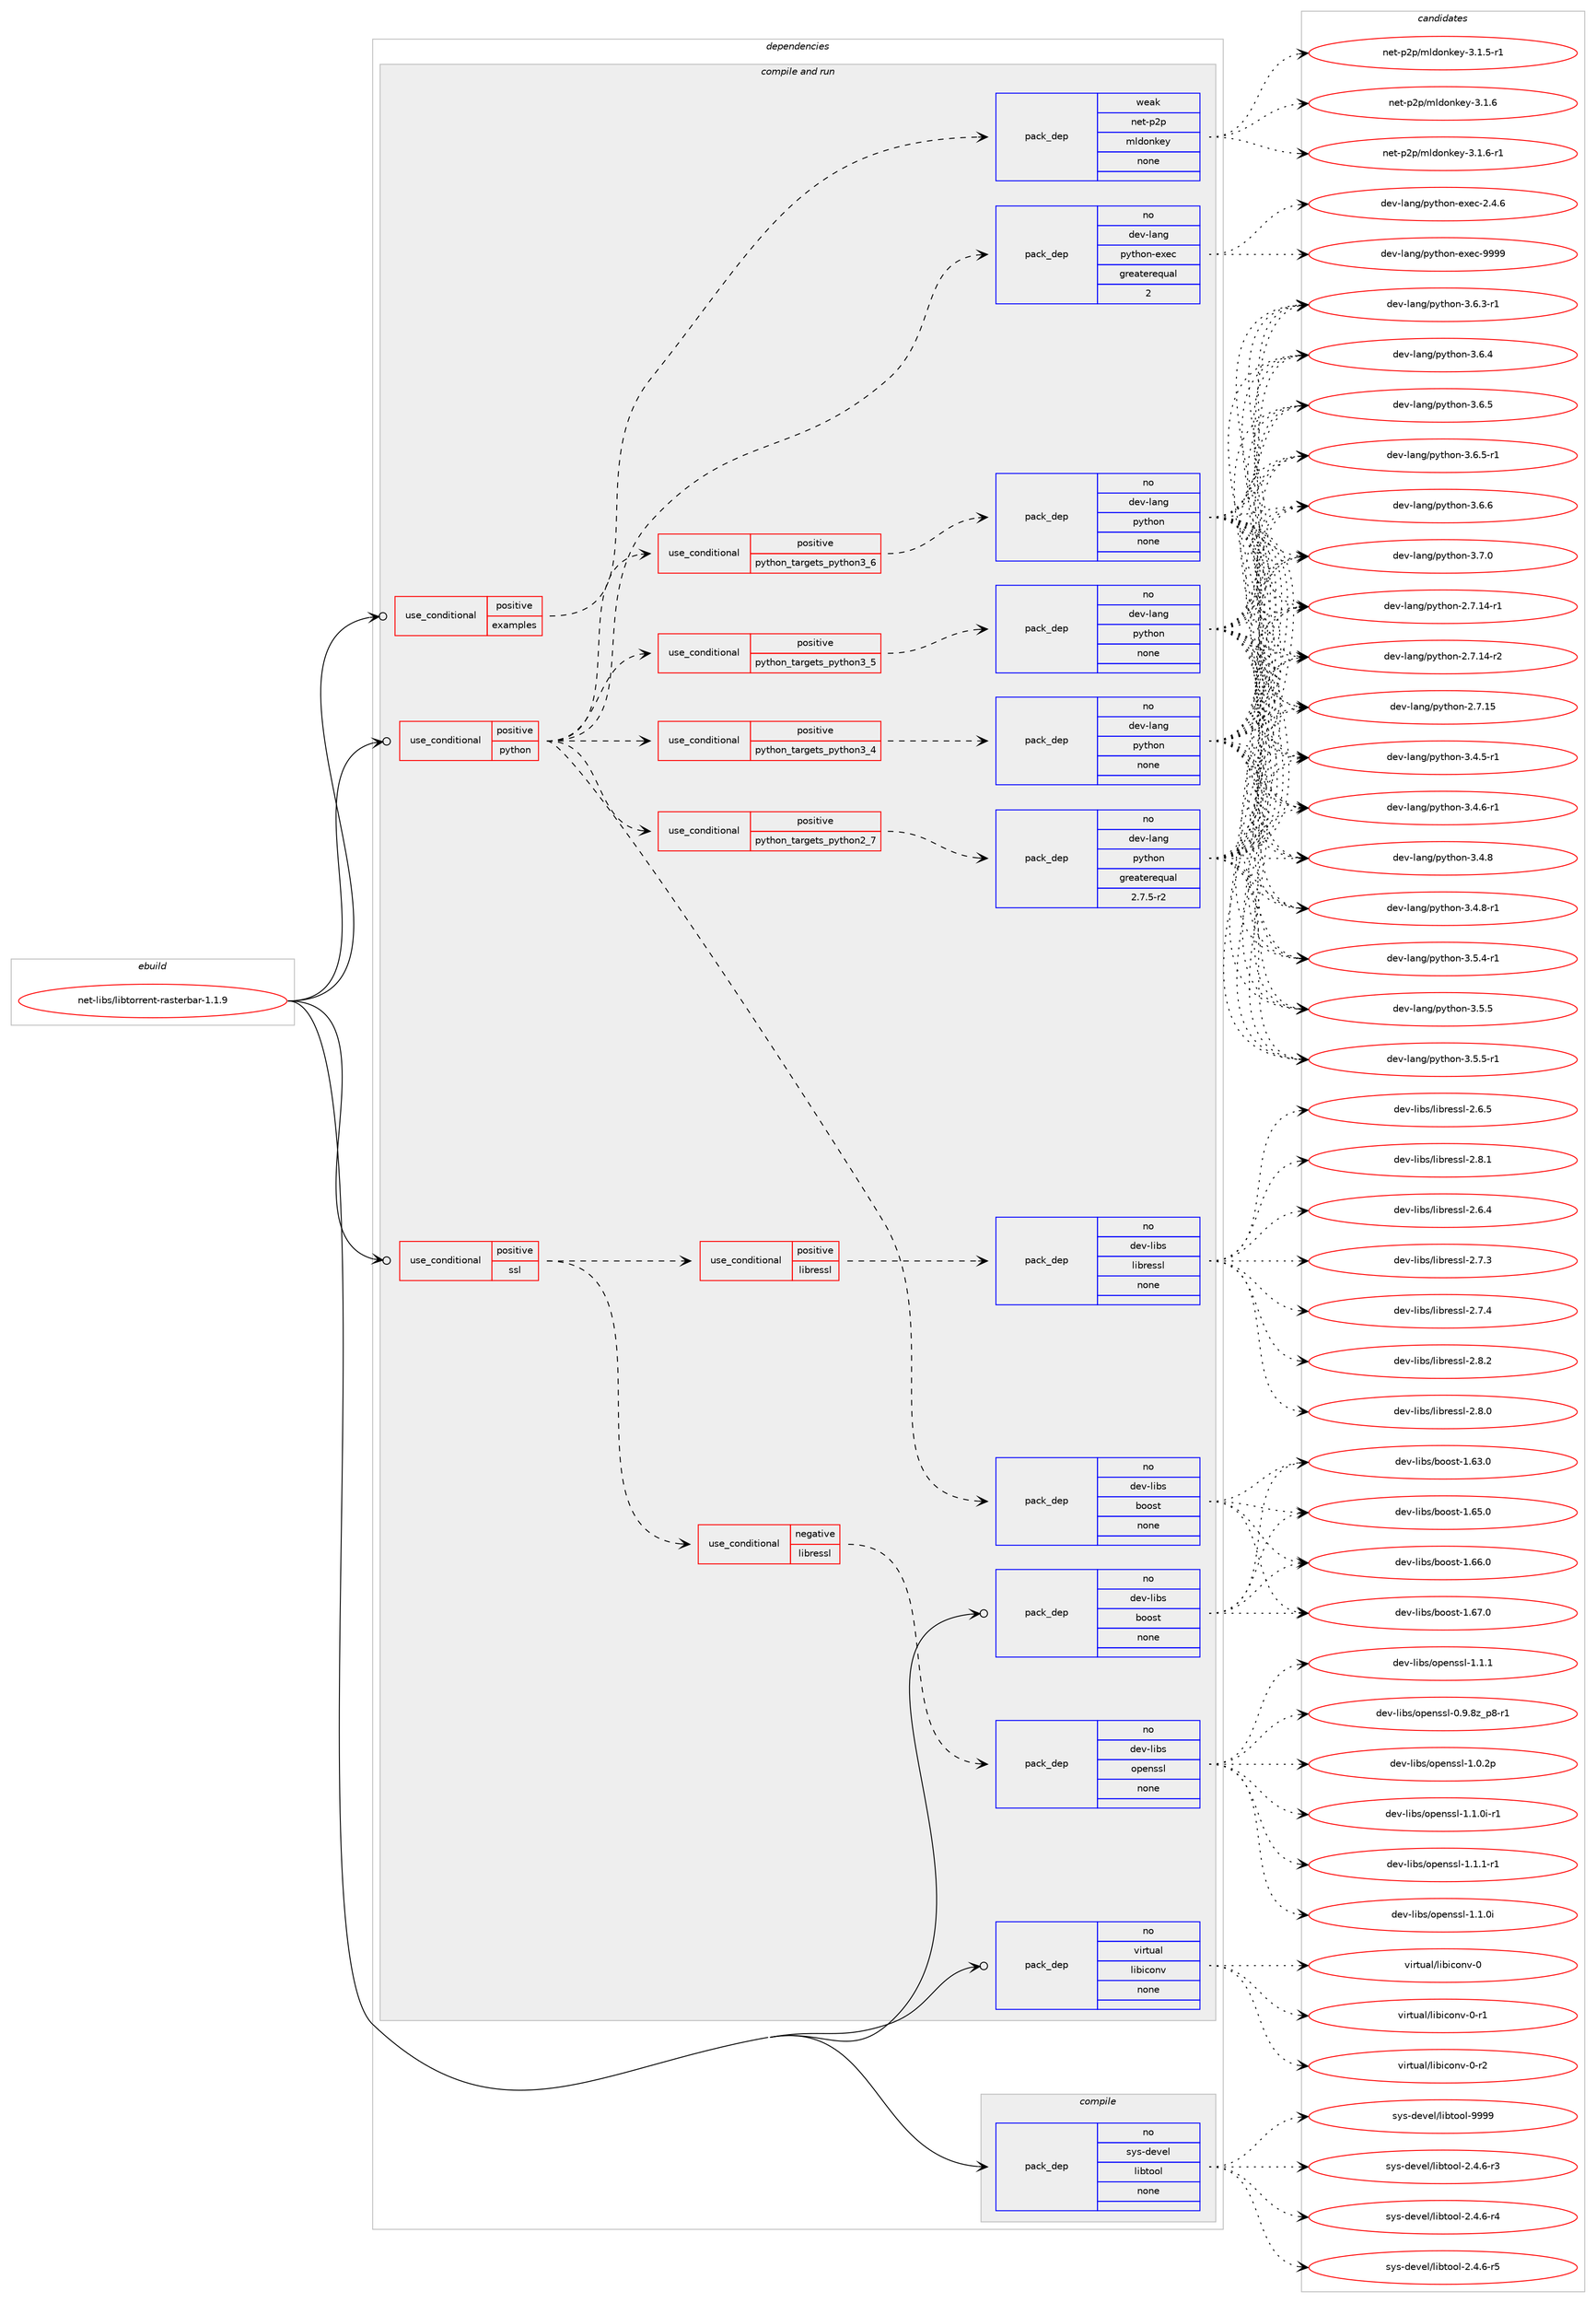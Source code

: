 digraph prolog {

# *************
# Graph options
# *************

newrank=true;
concentrate=true;
compound=true;
graph [rankdir=LR,fontname=Helvetica,fontsize=10,ranksep=1.5];#, ranksep=2.5, nodesep=0.2];
edge  [arrowhead=vee];
node  [fontname=Helvetica,fontsize=10];

# **********
# The ebuild
# **********

subgraph cluster_leftcol {
color=gray;
rank=same;
label=<<i>ebuild</i>>;
id [label="net-libs/libtorrent-rasterbar-1.1.9", color=red, width=4, href="../net-libs/libtorrent-rasterbar-1.1.9.svg"];
}

# ****************
# The dependencies
# ****************

subgraph cluster_midcol {
color=gray;
label=<<i>dependencies</i>>;
subgraph cluster_compile {
fillcolor="#eeeeee";
style=filled;
label=<<i>compile</i>>;
subgraph pack5039 {
dependency6183 [label=<<TABLE BORDER="0" CELLBORDER="1" CELLSPACING="0" CELLPADDING="4" WIDTH="220"><TR><TD ROWSPAN="6" CELLPADDING="30">pack_dep</TD></TR><TR><TD WIDTH="110">no</TD></TR><TR><TD>sys-devel</TD></TR><TR><TD>libtool</TD></TR><TR><TD>none</TD></TR><TR><TD></TD></TR></TABLE>>, shape=none, color=blue];
}
id:e -> dependency6183:w [weight=20,style="solid",arrowhead="vee"];
}
subgraph cluster_compileandrun {
fillcolor="#eeeeee";
style=filled;
label=<<i>compile and run</i>>;
subgraph cond988 {
dependency6184 [label=<<TABLE BORDER="0" CELLBORDER="1" CELLSPACING="0" CELLPADDING="4"><TR><TD ROWSPAN="3" CELLPADDING="10">use_conditional</TD></TR><TR><TD>positive</TD></TR><TR><TD>examples</TD></TR></TABLE>>, shape=none, color=red];
subgraph pack5040 {
dependency6185 [label=<<TABLE BORDER="0" CELLBORDER="1" CELLSPACING="0" CELLPADDING="4" WIDTH="220"><TR><TD ROWSPAN="6" CELLPADDING="30">pack_dep</TD></TR><TR><TD WIDTH="110">weak</TD></TR><TR><TD>net-p2p</TD></TR><TR><TD>mldonkey</TD></TR><TR><TD>none</TD></TR><TR><TD></TD></TR></TABLE>>, shape=none, color=blue];
}
dependency6184:e -> dependency6185:w [weight=20,style="dashed",arrowhead="vee"];
}
id:e -> dependency6184:w [weight=20,style="solid",arrowhead="odotvee"];
subgraph cond989 {
dependency6186 [label=<<TABLE BORDER="0" CELLBORDER="1" CELLSPACING="0" CELLPADDING="4"><TR><TD ROWSPAN="3" CELLPADDING="10">use_conditional</TD></TR><TR><TD>positive</TD></TR><TR><TD>python</TD></TR></TABLE>>, shape=none, color=red];
subgraph cond990 {
dependency6187 [label=<<TABLE BORDER="0" CELLBORDER="1" CELLSPACING="0" CELLPADDING="4"><TR><TD ROWSPAN="3" CELLPADDING="10">use_conditional</TD></TR><TR><TD>positive</TD></TR><TR><TD>python_targets_python2_7</TD></TR></TABLE>>, shape=none, color=red];
subgraph pack5041 {
dependency6188 [label=<<TABLE BORDER="0" CELLBORDER="1" CELLSPACING="0" CELLPADDING="4" WIDTH="220"><TR><TD ROWSPAN="6" CELLPADDING="30">pack_dep</TD></TR><TR><TD WIDTH="110">no</TD></TR><TR><TD>dev-lang</TD></TR><TR><TD>python</TD></TR><TR><TD>greaterequal</TD></TR><TR><TD>2.7.5-r2</TD></TR></TABLE>>, shape=none, color=blue];
}
dependency6187:e -> dependency6188:w [weight=20,style="dashed",arrowhead="vee"];
}
dependency6186:e -> dependency6187:w [weight=20,style="dashed",arrowhead="vee"];
subgraph cond991 {
dependency6189 [label=<<TABLE BORDER="0" CELLBORDER="1" CELLSPACING="0" CELLPADDING="4"><TR><TD ROWSPAN="3" CELLPADDING="10">use_conditional</TD></TR><TR><TD>positive</TD></TR><TR><TD>python_targets_python3_4</TD></TR></TABLE>>, shape=none, color=red];
subgraph pack5042 {
dependency6190 [label=<<TABLE BORDER="0" CELLBORDER="1" CELLSPACING="0" CELLPADDING="4" WIDTH="220"><TR><TD ROWSPAN="6" CELLPADDING="30">pack_dep</TD></TR><TR><TD WIDTH="110">no</TD></TR><TR><TD>dev-lang</TD></TR><TR><TD>python</TD></TR><TR><TD>none</TD></TR><TR><TD></TD></TR></TABLE>>, shape=none, color=blue];
}
dependency6189:e -> dependency6190:w [weight=20,style="dashed",arrowhead="vee"];
}
dependency6186:e -> dependency6189:w [weight=20,style="dashed",arrowhead="vee"];
subgraph cond992 {
dependency6191 [label=<<TABLE BORDER="0" CELLBORDER="1" CELLSPACING="0" CELLPADDING="4"><TR><TD ROWSPAN="3" CELLPADDING="10">use_conditional</TD></TR><TR><TD>positive</TD></TR><TR><TD>python_targets_python3_5</TD></TR></TABLE>>, shape=none, color=red];
subgraph pack5043 {
dependency6192 [label=<<TABLE BORDER="0" CELLBORDER="1" CELLSPACING="0" CELLPADDING="4" WIDTH="220"><TR><TD ROWSPAN="6" CELLPADDING="30">pack_dep</TD></TR><TR><TD WIDTH="110">no</TD></TR><TR><TD>dev-lang</TD></TR><TR><TD>python</TD></TR><TR><TD>none</TD></TR><TR><TD></TD></TR></TABLE>>, shape=none, color=blue];
}
dependency6191:e -> dependency6192:w [weight=20,style="dashed",arrowhead="vee"];
}
dependency6186:e -> dependency6191:w [weight=20,style="dashed",arrowhead="vee"];
subgraph cond993 {
dependency6193 [label=<<TABLE BORDER="0" CELLBORDER="1" CELLSPACING="0" CELLPADDING="4"><TR><TD ROWSPAN="3" CELLPADDING="10">use_conditional</TD></TR><TR><TD>positive</TD></TR><TR><TD>python_targets_python3_6</TD></TR></TABLE>>, shape=none, color=red];
subgraph pack5044 {
dependency6194 [label=<<TABLE BORDER="0" CELLBORDER="1" CELLSPACING="0" CELLPADDING="4" WIDTH="220"><TR><TD ROWSPAN="6" CELLPADDING="30">pack_dep</TD></TR><TR><TD WIDTH="110">no</TD></TR><TR><TD>dev-lang</TD></TR><TR><TD>python</TD></TR><TR><TD>none</TD></TR><TR><TD></TD></TR></TABLE>>, shape=none, color=blue];
}
dependency6193:e -> dependency6194:w [weight=20,style="dashed",arrowhead="vee"];
}
dependency6186:e -> dependency6193:w [weight=20,style="dashed",arrowhead="vee"];
subgraph pack5045 {
dependency6195 [label=<<TABLE BORDER="0" CELLBORDER="1" CELLSPACING="0" CELLPADDING="4" WIDTH="220"><TR><TD ROWSPAN="6" CELLPADDING="30">pack_dep</TD></TR><TR><TD WIDTH="110">no</TD></TR><TR><TD>dev-lang</TD></TR><TR><TD>python-exec</TD></TR><TR><TD>greaterequal</TD></TR><TR><TD>2</TD></TR></TABLE>>, shape=none, color=blue];
}
dependency6186:e -> dependency6195:w [weight=20,style="dashed",arrowhead="vee"];
subgraph pack5046 {
dependency6196 [label=<<TABLE BORDER="0" CELLBORDER="1" CELLSPACING="0" CELLPADDING="4" WIDTH="220"><TR><TD ROWSPAN="6" CELLPADDING="30">pack_dep</TD></TR><TR><TD WIDTH="110">no</TD></TR><TR><TD>dev-libs</TD></TR><TR><TD>boost</TD></TR><TR><TD>none</TD></TR><TR><TD></TD></TR></TABLE>>, shape=none, color=blue];
}
dependency6186:e -> dependency6196:w [weight=20,style="dashed",arrowhead="vee"];
}
id:e -> dependency6186:w [weight=20,style="solid",arrowhead="odotvee"];
subgraph cond994 {
dependency6197 [label=<<TABLE BORDER="0" CELLBORDER="1" CELLSPACING="0" CELLPADDING="4"><TR><TD ROWSPAN="3" CELLPADDING="10">use_conditional</TD></TR><TR><TD>positive</TD></TR><TR><TD>ssl</TD></TR></TABLE>>, shape=none, color=red];
subgraph cond995 {
dependency6198 [label=<<TABLE BORDER="0" CELLBORDER="1" CELLSPACING="0" CELLPADDING="4"><TR><TD ROWSPAN="3" CELLPADDING="10">use_conditional</TD></TR><TR><TD>negative</TD></TR><TR><TD>libressl</TD></TR></TABLE>>, shape=none, color=red];
subgraph pack5047 {
dependency6199 [label=<<TABLE BORDER="0" CELLBORDER="1" CELLSPACING="0" CELLPADDING="4" WIDTH="220"><TR><TD ROWSPAN="6" CELLPADDING="30">pack_dep</TD></TR><TR><TD WIDTH="110">no</TD></TR><TR><TD>dev-libs</TD></TR><TR><TD>openssl</TD></TR><TR><TD>none</TD></TR><TR><TD></TD></TR></TABLE>>, shape=none, color=blue];
}
dependency6198:e -> dependency6199:w [weight=20,style="dashed",arrowhead="vee"];
}
dependency6197:e -> dependency6198:w [weight=20,style="dashed",arrowhead="vee"];
subgraph cond996 {
dependency6200 [label=<<TABLE BORDER="0" CELLBORDER="1" CELLSPACING="0" CELLPADDING="4"><TR><TD ROWSPAN="3" CELLPADDING="10">use_conditional</TD></TR><TR><TD>positive</TD></TR><TR><TD>libressl</TD></TR></TABLE>>, shape=none, color=red];
subgraph pack5048 {
dependency6201 [label=<<TABLE BORDER="0" CELLBORDER="1" CELLSPACING="0" CELLPADDING="4" WIDTH="220"><TR><TD ROWSPAN="6" CELLPADDING="30">pack_dep</TD></TR><TR><TD WIDTH="110">no</TD></TR><TR><TD>dev-libs</TD></TR><TR><TD>libressl</TD></TR><TR><TD>none</TD></TR><TR><TD></TD></TR></TABLE>>, shape=none, color=blue];
}
dependency6200:e -> dependency6201:w [weight=20,style="dashed",arrowhead="vee"];
}
dependency6197:e -> dependency6200:w [weight=20,style="dashed",arrowhead="vee"];
}
id:e -> dependency6197:w [weight=20,style="solid",arrowhead="odotvee"];
subgraph pack5049 {
dependency6202 [label=<<TABLE BORDER="0" CELLBORDER="1" CELLSPACING="0" CELLPADDING="4" WIDTH="220"><TR><TD ROWSPAN="6" CELLPADDING="30">pack_dep</TD></TR><TR><TD WIDTH="110">no</TD></TR><TR><TD>dev-libs</TD></TR><TR><TD>boost</TD></TR><TR><TD>none</TD></TR><TR><TD></TD></TR></TABLE>>, shape=none, color=blue];
}
id:e -> dependency6202:w [weight=20,style="solid",arrowhead="odotvee"];
subgraph pack5050 {
dependency6203 [label=<<TABLE BORDER="0" CELLBORDER="1" CELLSPACING="0" CELLPADDING="4" WIDTH="220"><TR><TD ROWSPAN="6" CELLPADDING="30">pack_dep</TD></TR><TR><TD WIDTH="110">no</TD></TR><TR><TD>virtual</TD></TR><TR><TD>libiconv</TD></TR><TR><TD>none</TD></TR><TR><TD></TD></TR></TABLE>>, shape=none, color=blue];
}
id:e -> dependency6203:w [weight=20,style="solid",arrowhead="odotvee"];
}
subgraph cluster_run {
fillcolor="#eeeeee";
style=filled;
label=<<i>run</i>>;
}
}

# **************
# The candidates
# **************

subgraph cluster_choices {
rank=same;
color=gray;
label=<<i>candidates</i>>;

subgraph choice5039 {
color=black;
nodesep=1;
choice1151211154510010111810110847108105981161111111084550465246544511451 [label="sys-devel/libtool-2.4.6-r3", color=red, width=4,href="../sys-devel/libtool-2.4.6-r3.svg"];
choice1151211154510010111810110847108105981161111111084550465246544511452 [label="sys-devel/libtool-2.4.6-r4", color=red, width=4,href="../sys-devel/libtool-2.4.6-r4.svg"];
choice1151211154510010111810110847108105981161111111084550465246544511453 [label="sys-devel/libtool-2.4.6-r5", color=red, width=4,href="../sys-devel/libtool-2.4.6-r5.svg"];
choice1151211154510010111810110847108105981161111111084557575757 [label="sys-devel/libtool-9999", color=red, width=4,href="../sys-devel/libtool-9999.svg"];
dependency6183:e -> choice1151211154510010111810110847108105981161111111084550465246544511451:w [style=dotted,weight="100"];
dependency6183:e -> choice1151211154510010111810110847108105981161111111084550465246544511452:w [style=dotted,weight="100"];
dependency6183:e -> choice1151211154510010111810110847108105981161111111084550465246544511453:w [style=dotted,weight="100"];
dependency6183:e -> choice1151211154510010111810110847108105981161111111084557575757:w [style=dotted,weight="100"];
}
subgraph choice5040 {
color=black;
nodesep=1;
choice1101011164511250112471091081001111101071011214551464946534511449 [label="net-p2p/mldonkey-3.1.5-r1", color=red, width=4,href="../net-p2p/mldonkey-3.1.5-r1.svg"];
choice110101116451125011247109108100111110107101121455146494654 [label="net-p2p/mldonkey-3.1.6", color=red, width=4,href="../net-p2p/mldonkey-3.1.6.svg"];
choice1101011164511250112471091081001111101071011214551464946544511449 [label="net-p2p/mldonkey-3.1.6-r1", color=red, width=4,href="../net-p2p/mldonkey-3.1.6-r1.svg"];
dependency6185:e -> choice1101011164511250112471091081001111101071011214551464946534511449:w [style=dotted,weight="100"];
dependency6185:e -> choice110101116451125011247109108100111110107101121455146494654:w [style=dotted,weight="100"];
dependency6185:e -> choice1101011164511250112471091081001111101071011214551464946544511449:w [style=dotted,weight="100"];
}
subgraph choice5041 {
color=black;
nodesep=1;
choice100101118451089711010347112121116104111110455046554649524511449 [label="dev-lang/python-2.7.14-r1", color=red, width=4,href="../dev-lang/python-2.7.14-r1.svg"];
choice100101118451089711010347112121116104111110455046554649524511450 [label="dev-lang/python-2.7.14-r2", color=red, width=4,href="../dev-lang/python-2.7.14-r2.svg"];
choice10010111845108971101034711212111610411111045504655464953 [label="dev-lang/python-2.7.15", color=red, width=4,href="../dev-lang/python-2.7.15.svg"];
choice1001011184510897110103471121211161041111104551465246534511449 [label="dev-lang/python-3.4.5-r1", color=red, width=4,href="../dev-lang/python-3.4.5-r1.svg"];
choice1001011184510897110103471121211161041111104551465246544511449 [label="dev-lang/python-3.4.6-r1", color=red, width=4,href="../dev-lang/python-3.4.6-r1.svg"];
choice100101118451089711010347112121116104111110455146524656 [label="dev-lang/python-3.4.8", color=red, width=4,href="../dev-lang/python-3.4.8.svg"];
choice1001011184510897110103471121211161041111104551465246564511449 [label="dev-lang/python-3.4.8-r1", color=red, width=4,href="../dev-lang/python-3.4.8-r1.svg"];
choice1001011184510897110103471121211161041111104551465346524511449 [label="dev-lang/python-3.5.4-r1", color=red, width=4,href="../dev-lang/python-3.5.4-r1.svg"];
choice100101118451089711010347112121116104111110455146534653 [label="dev-lang/python-3.5.5", color=red, width=4,href="../dev-lang/python-3.5.5.svg"];
choice1001011184510897110103471121211161041111104551465346534511449 [label="dev-lang/python-3.5.5-r1", color=red, width=4,href="../dev-lang/python-3.5.5-r1.svg"];
choice1001011184510897110103471121211161041111104551465446514511449 [label="dev-lang/python-3.6.3-r1", color=red, width=4,href="../dev-lang/python-3.6.3-r1.svg"];
choice100101118451089711010347112121116104111110455146544652 [label="dev-lang/python-3.6.4", color=red, width=4,href="../dev-lang/python-3.6.4.svg"];
choice100101118451089711010347112121116104111110455146544653 [label="dev-lang/python-3.6.5", color=red, width=4,href="../dev-lang/python-3.6.5.svg"];
choice1001011184510897110103471121211161041111104551465446534511449 [label="dev-lang/python-3.6.5-r1", color=red, width=4,href="../dev-lang/python-3.6.5-r1.svg"];
choice100101118451089711010347112121116104111110455146544654 [label="dev-lang/python-3.6.6", color=red, width=4,href="../dev-lang/python-3.6.6.svg"];
choice100101118451089711010347112121116104111110455146554648 [label="dev-lang/python-3.7.0", color=red, width=4,href="../dev-lang/python-3.7.0.svg"];
dependency6188:e -> choice100101118451089711010347112121116104111110455046554649524511449:w [style=dotted,weight="100"];
dependency6188:e -> choice100101118451089711010347112121116104111110455046554649524511450:w [style=dotted,weight="100"];
dependency6188:e -> choice10010111845108971101034711212111610411111045504655464953:w [style=dotted,weight="100"];
dependency6188:e -> choice1001011184510897110103471121211161041111104551465246534511449:w [style=dotted,weight="100"];
dependency6188:e -> choice1001011184510897110103471121211161041111104551465246544511449:w [style=dotted,weight="100"];
dependency6188:e -> choice100101118451089711010347112121116104111110455146524656:w [style=dotted,weight="100"];
dependency6188:e -> choice1001011184510897110103471121211161041111104551465246564511449:w [style=dotted,weight="100"];
dependency6188:e -> choice1001011184510897110103471121211161041111104551465346524511449:w [style=dotted,weight="100"];
dependency6188:e -> choice100101118451089711010347112121116104111110455146534653:w [style=dotted,weight="100"];
dependency6188:e -> choice1001011184510897110103471121211161041111104551465346534511449:w [style=dotted,weight="100"];
dependency6188:e -> choice1001011184510897110103471121211161041111104551465446514511449:w [style=dotted,weight="100"];
dependency6188:e -> choice100101118451089711010347112121116104111110455146544652:w [style=dotted,weight="100"];
dependency6188:e -> choice100101118451089711010347112121116104111110455146544653:w [style=dotted,weight="100"];
dependency6188:e -> choice1001011184510897110103471121211161041111104551465446534511449:w [style=dotted,weight="100"];
dependency6188:e -> choice100101118451089711010347112121116104111110455146544654:w [style=dotted,weight="100"];
dependency6188:e -> choice100101118451089711010347112121116104111110455146554648:w [style=dotted,weight="100"];
}
subgraph choice5042 {
color=black;
nodesep=1;
choice100101118451089711010347112121116104111110455046554649524511449 [label="dev-lang/python-2.7.14-r1", color=red, width=4,href="../dev-lang/python-2.7.14-r1.svg"];
choice100101118451089711010347112121116104111110455046554649524511450 [label="dev-lang/python-2.7.14-r2", color=red, width=4,href="../dev-lang/python-2.7.14-r2.svg"];
choice10010111845108971101034711212111610411111045504655464953 [label="dev-lang/python-2.7.15", color=red, width=4,href="../dev-lang/python-2.7.15.svg"];
choice1001011184510897110103471121211161041111104551465246534511449 [label="dev-lang/python-3.4.5-r1", color=red, width=4,href="../dev-lang/python-3.4.5-r1.svg"];
choice1001011184510897110103471121211161041111104551465246544511449 [label="dev-lang/python-3.4.6-r1", color=red, width=4,href="../dev-lang/python-3.4.6-r1.svg"];
choice100101118451089711010347112121116104111110455146524656 [label="dev-lang/python-3.4.8", color=red, width=4,href="../dev-lang/python-3.4.8.svg"];
choice1001011184510897110103471121211161041111104551465246564511449 [label="dev-lang/python-3.4.8-r1", color=red, width=4,href="../dev-lang/python-3.4.8-r1.svg"];
choice1001011184510897110103471121211161041111104551465346524511449 [label="dev-lang/python-3.5.4-r1", color=red, width=4,href="../dev-lang/python-3.5.4-r1.svg"];
choice100101118451089711010347112121116104111110455146534653 [label="dev-lang/python-3.5.5", color=red, width=4,href="../dev-lang/python-3.5.5.svg"];
choice1001011184510897110103471121211161041111104551465346534511449 [label="dev-lang/python-3.5.5-r1", color=red, width=4,href="../dev-lang/python-3.5.5-r1.svg"];
choice1001011184510897110103471121211161041111104551465446514511449 [label="dev-lang/python-3.6.3-r1", color=red, width=4,href="../dev-lang/python-3.6.3-r1.svg"];
choice100101118451089711010347112121116104111110455146544652 [label="dev-lang/python-3.6.4", color=red, width=4,href="../dev-lang/python-3.6.4.svg"];
choice100101118451089711010347112121116104111110455146544653 [label="dev-lang/python-3.6.5", color=red, width=4,href="../dev-lang/python-3.6.5.svg"];
choice1001011184510897110103471121211161041111104551465446534511449 [label="dev-lang/python-3.6.5-r1", color=red, width=4,href="../dev-lang/python-3.6.5-r1.svg"];
choice100101118451089711010347112121116104111110455146544654 [label="dev-lang/python-3.6.6", color=red, width=4,href="../dev-lang/python-3.6.6.svg"];
choice100101118451089711010347112121116104111110455146554648 [label="dev-lang/python-3.7.0", color=red, width=4,href="../dev-lang/python-3.7.0.svg"];
dependency6190:e -> choice100101118451089711010347112121116104111110455046554649524511449:w [style=dotted,weight="100"];
dependency6190:e -> choice100101118451089711010347112121116104111110455046554649524511450:w [style=dotted,weight="100"];
dependency6190:e -> choice10010111845108971101034711212111610411111045504655464953:w [style=dotted,weight="100"];
dependency6190:e -> choice1001011184510897110103471121211161041111104551465246534511449:w [style=dotted,weight="100"];
dependency6190:e -> choice1001011184510897110103471121211161041111104551465246544511449:w [style=dotted,weight="100"];
dependency6190:e -> choice100101118451089711010347112121116104111110455146524656:w [style=dotted,weight="100"];
dependency6190:e -> choice1001011184510897110103471121211161041111104551465246564511449:w [style=dotted,weight="100"];
dependency6190:e -> choice1001011184510897110103471121211161041111104551465346524511449:w [style=dotted,weight="100"];
dependency6190:e -> choice100101118451089711010347112121116104111110455146534653:w [style=dotted,weight="100"];
dependency6190:e -> choice1001011184510897110103471121211161041111104551465346534511449:w [style=dotted,weight="100"];
dependency6190:e -> choice1001011184510897110103471121211161041111104551465446514511449:w [style=dotted,weight="100"];
dependency6190:e -> choice100101118451089711010347112121116104111110455146544652:w [style=dotted,weight="100"];
dependency6190:e -> choice100101118451089711010347112121116104111110455146544653:w [style=dotted,weight="100"];
dependency6190:e -> choice1001011184510897110103471121211161041111104551465446534511449:w [style=dotted,weight="100"];
dependency6190:e -> choice100101118451089711010347112121116104111110455146544654:w [style=dotted,weight="100"];
dependency6190:e -> choice100101118451089711010347112121116104111110455146554648:w [style=dotted,weight="100"];
}
subgraph choice5043 {
color=black;
nodesep=1;
choice100101118451089711010347112121116104111110455046554649524511449 [label="dev-lang/python-2.7.14-r1", color=red, width=4,href="../dev-lang/python-2.7.14-r1.svg"];
choice100101118451089711010347112121116104111110455046554649524511450 [label="dev-lang/python-2.7.14-r2", color=red, width=4,href="../dev-lang/python-2.7.14-r2.svg"];
choice10010111845108971101034711212111610411111045504655464953 [label="dev-lang/python-2.7.15", color=red, width=4,href="../dev-lang/python-2.7.15.svg"];
choice1001011184510897110103471121211161041111104551465246534511449 [label="dev-lang/python-3.4.5-r1", color=red, width=4,href="../dev-lang/python-3.4.5-r1.svg"];
choice1001011184510897110103471121211161041111104551465246544511449 [label="dev-lang/python-3.4.6-r1", color=red, width=4,href="../dev-lang/python-3.4.6-r1.svg"];
choice100101118451089711010347112121116104111110455146524656 [label="dev-lang/python-3.4.8", color=red, width=4,href="../dev-lang/python-3.4.8.svg"];
choice1001011184510897110103471121211161041111104551465246564511449 [label="dev-lang/python-3.4.8-r1", color=red, width=4,href="../dev-lang/python-3.4.8-r1.svg"];
choice1001011184510897110103471121211161041111104551465346524511449 [label="dev-lang/python-3.5.4-r1", color=red, width=4,href="../dev-lang/python-3.5.4-r1.svg"];
choice100101118451089711010347112121116104111110455146534653 [label="dev-lang/python-3.5.5", color=red, width=4,href="../dev-lang/python-3.5.5.svg"];
choice1001011184510897110103471121211161041111104551465346534511449 [label="dev-lang/python-3.5.5-r1", color=red, width=4,href="../dev-lang/python-3.5.5-r1.svg"];
choice1001011184510897110103471121211161041111104551465446514511449 [label="dev-lang/python-3.6.3-r1", color=red, width=4,href="../dev-lang/python-3.6.3-r1.svg"];
choice100101118451089711010347112121116104111110455146544652 [label="dev-lang/python-3.6.4", color=red, width=4,href="../dev-lang/python-3.6.4.svg"];
choice100101118451089711010347112121116104111110455146544653 [label="dev-lang/python-3.6.5", color=red, width=4,href="../dev-lang/python-3.6.5.svg"];
choice1001011184510897110103471121211161041111104551465446534511449 [label="dev-lang/python-3.6.5-r1", color=red, width=4,href="../dev-lang/python-3.6.5-r1.svg"];
choice100101118451089711010347112121116104111110455146544654 [label="dev-lang/python-3.6.6", color=red, width=4,href="../dev-lang/python-3.6.6.svg"];
choice100101118451089711010347112121116104111110455146554648 [label="dev-lang/python-3.7.0", color=red, width=4,href="../dev-lang/python-3.7.0.svg"];
dependency6192:e -> choice100101118451089711010347112121116104111110455046554649524511449:w [style=dotted,weight="100"];
dependency6192:e -> choice100101118451089711010347112121116104111110455046554649524511450:w [style=dotted,weight="100"];
dependency6192:e -> choice10010111845108971101034711212111610411111045504655464953:w [style=dotted,weight="100"];
dependency6192:e -> choice1001011184510897110103471121211161041111104551465246534511449:w [style=dotted,weight="100"];
dependency6192:e -> choice1001011184510897110103471121211161041111104551465246544511449:w [style=dotted,weight="100"];
dependency6192:e -> choice100101118451089711010347112121116104111110455146524656:w [style=dotted,weight="100"];
dependency6192:e -> choice1001011184510897110103471121211161041111104551465246564511449:w [style=dotted,weight="100"];
dependency6192:e -> choice1001011184510897110103471121211161041111104551465346524511449:w [style=dotted,weight="100"];
dependency6192:e -> choice100101118451089711010347112121116104111110455146534653:w [style=dotted,weight="100"];
dependency6192:e -> choice1001011184510897110103471121211161041111104551465346534511449:w [style=dotted,weight="100"];
dependency6192:e -> choice1001011184510897110103471121211161041111104551465446514511449:w [style=dotted,weight="100"];
dependency6192:e -> choice100101118451089711010347112121116104111110455146544652:w [style=dotted,weight="100"];
dependency6192:e -> choice100101118451089711010347112121116104111110455146544653:w [style=dotted,weight="100"];
dependency6192:e -> choice1001011184510897110103471121211161041111104551465446534511449:w [style=dotted,weight="100"];
dependency6192:e -> choice100101118451089711010347112121116104111110455146544654:w [style=dotted,weight="100"];
dependency6192:e -> choice100101118451089711010347112121116104111110455146554648:w [style=dotted,weight="100"];
}
subgraph choice5044 {
color=black;
nodesep=1;
choice100101118451089711010347112121116104111110455046554649524511449 [label="dev-lang/python-2.7.14-r1", color=red, width=4,href="../dev-lang/python-2.7.14-r1.svg"];
choice100101118451089711010347112121116104111110455046554649524511450 [label="dev-lang/python-2.7.14-r2", color=red, width=4,href="../dev-lang/python-2.7.14-r2.svg"];
choice10010111845108971101034711212111610411111045504655464953 [label="dev-lang/python-2.7.15", color=red, width=4,href="../dev-lang/python-2.7.15.svg"];
choice1001011184510897110103471121211161041111104551465246534511449 [label="dev-lang/python-3.4.5-r1", color=red, width=4,href="../dev-lang/python-3.4.5-r1.svg"];
choice1001011184510897110103471121211161041111104551465246544511449 [label="dev-lang/python-3.4.6-r1", color=red, width=4,href="../dev-lang/python-3.4.6-r1.svg"];
choice100101118451089711010347112121116104111110455146524656 [label="dev-lang/python-3.4.8", color=red, width=4,href="../dev-lang/python-3.4.8.svg"];
choice1001011184510897110103471121211161041111104551465246564511449 [label="dev-lang/python-3.4.8-r1", color=red, width=4,href="../dev-lang/python-3.4.8-r1.svg"];
choice1001011184510897110103471121211161041111104551465346524511449 [label="dev-lang/python-3.5.4-r1", color=red, width=4,href="../dev-lang/python-3.5.4-r1.svg"];
choice100101118451089711010347112121116104111110455146534653 [label="dev-lang/python-3.5.5", color=red, width=4,href="../dev-lang/python-3.5.5.svg"];
choice1001011184510897110103471121211161041111104551465346534511449 [label="dev-lang/python-3.5.5-r1", color=red, width=4,href="../dev-lang/python-3.5.5-r1.svg"];
choice1001011184510897110103471121211161041111104551465446514511449 [label="dev-lang/python-3.6.3-r1", color=red, width=4,href="../dev-lang/python-3.6.3-r1.svg"];
choice100101118451089711010347112121116104111110455146544652 [label="dev-lang/python-3.6.4", color=red, width=4,href="../dev-lang/python-3.6.4.svg"];
choice100101118451089711010347112121116104111110455146544653 [label="dev-lang/python-3.6.5", color=red, width=4,href="../dev-lang/python-3.6.5.svg"];
choice1001011184510897110103471121211161041111104551465446534511449 [label="dev-lang/python-3.6.5-r1", color=red, width=4,href="../dev-lang/python-3.6.5-r1.svg"];
choice100101118451089711010347112121116104111110455146544654 [label="dev-lang/python-3.6.6", color=red, width=4,href="../dev-lang/python-3.6.6.svg"];
choice100101118451089711010347112121116104111110455146554648 [label="dev-lang/python-3.7.0", color=red, width=4,href="../dev-lang/python-3.7.0.svg"];
dependency6194:e -> choice100101118451089711010347112121116104111110455046554649524511449:w [style=dotted,weight="100"];
dependency6194:e -> choice100101118451089711010347112121116104111110455046554649524511450:w [style=dotted,weight="100"];
dependency6194:e -> choice10010111845108971101034711212111610411111045504655464953:w [style=dotted,weight="100"];
dependency6194:e -> choice1001011184510897110103471121211161041111104551465246534511449:w [style=dotted,weight="100"];
dependency6194:e -> choice1001011184510897110103471121211161041111104551465246544511449:w [style=dotted,weight="100"];
dependency6194:e -> choice100101118451089711010347112121116104111110455146524656:w [style=dotted,weight="100"];
dependency6194:e -> choice1001011184510897110103471121211161041111104551465246564511449:w [style=dotted,weight="100"];
dependency6194:e -> choice1001011184510897110103471121211161041111104551465346524511449:w [style=dotted,weight="100"];
dependency6194:e -> choice100101118451089711010347112121116104111110455146534653:w [style=dotted,weight="100"];
dependency6194:e -> choice1001011184510897110103471121211161041111104551465346534511449:w [style=dotted,weight="100"];
dependency6194:e -> choice1001011184510897110103471121211161041111104551465446514511449:w [style=dotted,weight="100"];
dependency6194:e -> choice100101118451089711010347112121116104111110455146544652:w [style=dotted,weight="100"];
dependency6194:e -> choice100101118451089711010347112121116104111110455146544653:w [style=dotted,weight="100"];
dependency6194:e -> choice1001011184510897110103471121211161041111104551465446534511449:w [style=dotted,weight="100"];
dependency6194:e -> choice100101118451089711010347112121116104111110455146544654:w [style=dotted,weight="100"];
dependency6194:e -> choice100101118451089711010347112121116104111110455146554648:w [style=dotted,weight="100"];
}
subgraph choice5045 {
color=black;
nodesep=1;
choice1001011184510897110103471121211161041111104510112010199455046524654 [label="dev-lang/python-exec-2.4.6", color=red, width=4,href="../dev-lang/python-exec-2.4.6.svg"];
choice10010111845108971101034711212111610411111045101120101994557575757 [label="dev-lang/python-exec-9999", color=red, width=4,href="../dev-lang/python-exec-9999.svg"];
dependency6195:e -> choice1001011184510897110103471121211161041111104510112010199455046524654:w [style=dotted,weight="100"];
dependency6195:e -> choice10010111845108971101034711212111610411111045101120101994557575757:w [style=dotted,weight="100"];
}
subgraph choice5046 {
color=black;
nodesep=1;
choice1001011184510810598115479811111111511645494654514648 [label="dev-libs/boost-1.63.0", color=red, width=4,href="../dev-libs/boost-1.63.0.svg"];
choice1001011184510810598115479811111111511645494654534648 [label="dev-libs/boost-1.65.0", color=red, width=4,href="../dev-libs/boost-1.65.0.svg"];
choice1001011184510810598115479811111111511645494654544648 [label="dev-libs/boost-1.66.0", color=red, width=4,href="../dev-libs/boost-1.66.0.svg"];
choice1001011184510810598115479811111111511645494654554648 [label="dev-libs/boost-1.67.0", color=red, width=4,href="../dev-libs/boost-1.67.0.svg"];
dependency6196:e -> choice1001011184510810598115479811111111511645494654514648:w [style=dotted,weight="100"];
dependency6196:e -> choice1001011184510810598115479811111111511645494654534648:w [style=dotted,weight="100"];
dependency6196:e -> choice1001011184510810598115479811111111511645494654544648:w [style=dotted,weight="100"];
dependency6196:e -> choice1001011184510810598115479811111111511645494654554648:w [style=dotted,weight="100"];
}
subgraph choice5047 {
color=black;
nodesep=1;
choice100101118451081059811547111112101110115115108454946494648105 [label="dev-libs/openssl-1.1.0i", color=red, width=4,href="../dev-libs/openssl-1.1.0i.svg"];
choice100101118451081059811547111112101110115115108454946494649 [label="dev-libs/openssl-1.1.1", color=red, width=4,href="../dev-libs/openssl-1.1.1.svg"];
choice10010111845108105981154711111210111011511510845484657465612295112564511449 [label="dev-libs/openssl-0.9.8z_p8-r1", color=red, width=4,href="../dev-libs/openssl-0.9.8z_p8-r1.svg"];
choice100101118451081059811547111112101110115115108454946484650112 [label="dev-libs/openssl-1.0.2p", color=red, width=4,href="../dev-libs/openssl-1.0.2p.svg"];
choice1001011184510810598115471111121011101151151084549464946481054511449 [label="dev-libs/openssl-1.1.0i-r1", color=red, width=4,href="../dev-libs/openssl-1.1.0i-r1.svg"];
choice1001011184510810598115471111121011101151151084549464946494511449 [label="dev-libs/openssl-1.1.1-r1", color=red, width=4,href="../dev-libs/openssl-1.1.1-r1.svg"];
dependency6199:e -> choice100101118451081059811547111112101110115115108454946494648105:w [style=dotted,weight="100"];
dependency6199:e -> choice100101118451081059811547111112101110115115108454946494649:w [style=dotted,weight="100"];
dependency6199:e -> choice10010111845108105981154711111210111011511510845484657465612295112564511449:w [style=dotted,weight="100"];
dependency6199:e -> choice100101118451081059811547111112101110115115108454946484650112:w [style=dotted,weight="100"];
dependency6199:e -> choice1001011184510810598115471111121011101151151084549464946481054511449:w [style=dotted,weight="100"];
dependency6199:e -> choice1001011184510810598115471111121011101151151084549464946494511449:w [style=dotted,weight="100"];
}
subgraph choice5048 {
color=black;
nodesep=1;
choice10010111845108105981154710810598114101115115108455046544652 [label="dev-libs/libressl-2.6.4", color=red, width=4,href="../dev-libs/libressl-2.6.4.svg"];
choice10010111845108105981154710810598114101115115108455046544653 [label="dev-libs/libressl-2.6.5", color=red, width=4,href="../dev-libs/libressl-2.6.5.svg"];
choice10010111845108105981154710810598114101115115108455046554651 [label="dev-libs/libressl-2.7.3", color=red, width=4,href="../dev-libs/libressl-2.7.3.svg"];
choice10010111845108105981154710810598114101115115108455046554652 [label="dev-libs/libressl-2.7.4", color=red, width=4,href="../dev-libs/libressl-2.7.4.svg"];
choice10010111845108105981154710810598114101115115108455046564648 [label="dev-libs/libressl-2.8.0", color=red, width=4,href="../dev-libs/libressl-2.8.0.svg"];
choice10010111845108105981154710810598114101115115108455046564649 [label="dev-libs/libressl-2.8.1", color=red, width=4,href="../dev-libs/libressl-2.8.1.svg"];
choice10010111845108105981154710810598114101115115108455046564650 [label="dev-libs/libressl-2.8.2", color=red, width=4,href="../dev-libs/libressl-2.8.2.svg"];
dependency6201:e -> choice10010111845108105981154710810598114101115115108455046544652:w [style=dotted,weight="100"];
dependency6201:e -> choice10010111845108105981154710810598114101115115108455046544653:w [style=dotted,weight="100"];
dependency6201:e -> choice10010111845108105981154710810598114101115115108455046554651:w [style=dotted,weight="100"];
dependency6201:e -> choice10010111845108105981154710810598114101115115108455046554652:w [style=dotted,weight="100"];
dependency6201:e -> choice10010111845108105981154710810598114101115115108455046564648:w [style=dotted,weight="100"];
dependency6201:e -> choice10010111845108105981154710810598114101115115108455046564649:w [style=dotted,weight="100"];
dependency6201:e -> choice10010111845108105981154710810598114101115115108455046564650:w [style=dotted,weight="100"];
}
subgraph choice5049 {
color=black;
nodesep=1;
choice1001011184510810598115479811111111511645494654514648 [label="dev-libs/boost-1.63.0", color=red, width=4,href="../dev-libs/boost-1.63.0.svg"];
choice1001011184510810598115479811111111511645494654534648 [label="dev-libs/boost-1.65.0", color=red, width=4,href="../dev-libs/boost-1.65.0.svg"];
choice1001011184510810598115479811111111511645494654544648 [label="dev-libs/boost-1.66.0", color=red, width=4,href="../dev-libs/boost-1.66.0.svg"];
choice1001011184510810598115479811111111511645494654554648 [label="dev-libs/boost-1.67.0", color=red, width=4,href="../dev-libs/boost-1.67.0.svg"];
dependency6202:e -> choice1001011184510810598115479811111111511645494654514648:w [style=dotted,weight="100"];
dependency6202:e -> choice1001011184510810598115479811111111511645494654534648:w [style=dotted,weight="100"];
dependency6202:e -> choice1001011184510810598115479811111111511645494654544648:w [style=dotted,weight="100"];
dependency6202:e -> choice1001011184510810598115479811111111511645494654554648:w [style=dotted,weight="100"];
}
subgraph choice5050 {
color=black;
nodesep=1;
choice118105114116117971084710810598105991111101184548 [label="virtual/libiconv-0", color=red, width=4,href="../virtual/libiconv-0.svg"];
choice1181051141161179710847108105981059911111011845484511449 [label="virtual/libiconv-0-r1", color=red, width=4,href="../virtual/libiconv-0-r1.svg"];
choice1181051141161179710847108105981059911111011845484511450 [label="virtual/libiconv-0-r2", color=red, width=4,href="../virtual/libiconv-0-r2.svg"];
dependency6203:e -> choice118105114116117971084710810598105991111101184548:w [style=dotted,weight="100"];
dependency6203:e -> choice1181051141161179710847108105981059911111011845484511449:w [style=dotted,weight="100"];
dependency6203:e -> choice1181051141161179710847108105981059911111011845484511450:w [style=dotted,weight="100"];
}
}

}
